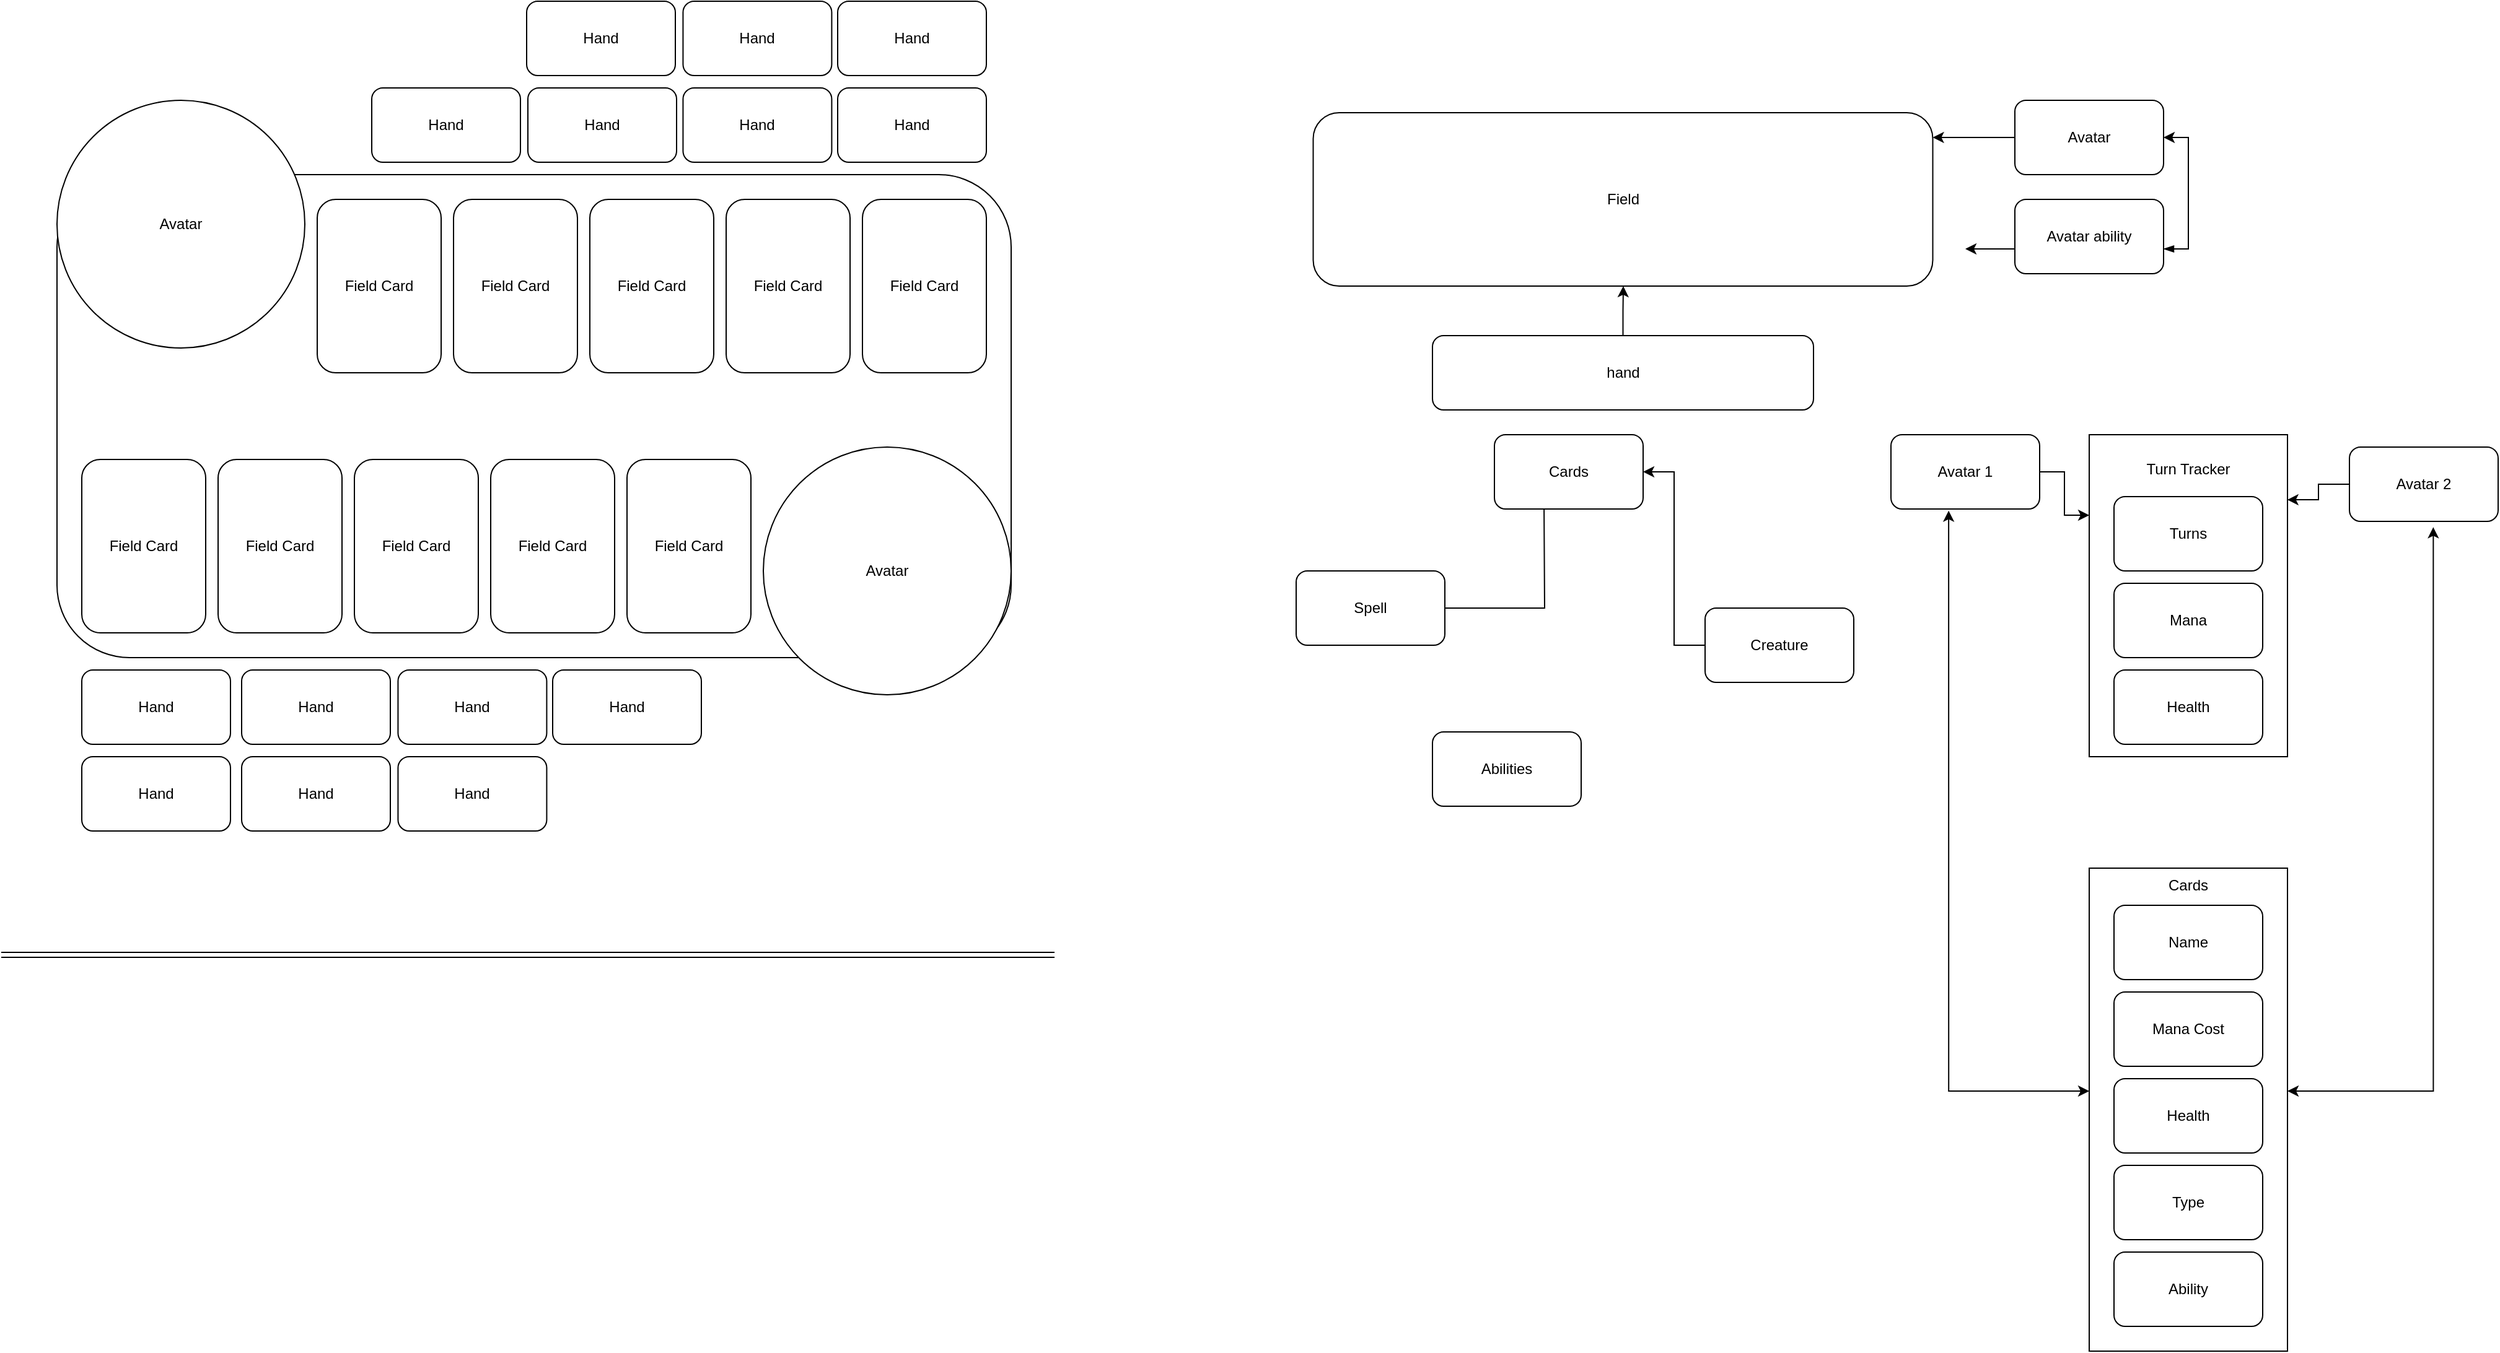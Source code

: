 <mxfile version="21.7.5" type="github">
  <diagram name="Page-1" id="iTtlwP_4X3J7MS5wPbKe">
    <mxGraphModel dx="2776" dy="1214" grid="1" gridSize="10" guides="1" tooltips="1" connect="1" arrows="1" fold="1" page="1" pageScale="1" pageWidth="1100" pageHeight="850" math="0" shadow="0">
      <root>
        <mxCell id="0" />
        <mxCell id="1" parent="0" />
        <mxCell id="sZXfLMIMeWAwJoiX7Hip-1" value="Hand" style="rounded=1;whiteSpace=wrap;html=1;" parent="1" vertex="1">
          <mxGeometry x="294" y="180" width="120" height="60" as="geometry" />
        </mxCell>
        <mxCell id="sZXfLMIMeWAwJoiX7Hip-2" value="Hand" style="rounded=1;whiteSpace=wrap;html=1;" parent="1" vertex="1">
          <mxGeometry x="419" y="110" width="120" height="60" as="geometry" />
        </mxCell>
        <mxCell id="sZXfLMIMeWAwJoiX7Hip-3" value="" style="rounded=1;whiteSpace=wrap;html=1;" parent="1" vertex="1">
          <mxGeometry x="40" y="250" width="770" height="390" as="geometry" />
        </mxCell>
        <mxCell id="2heQZ_U1DwWw_88zhL2t-1" value="Avatar" style="ellipse;whiteSpace=wrap;html=1;aspect=fixed;" parent="1" vertex="1">
          <mxGeometry x="40" y="190" width="200" height="200" as="geometry" />
        </mxCell>
        <mxCell id="2heQZ_U1DwWw_88zhL2t-2" value="Hand" style="rounded=1;whiteSpace=wrap;html=1;" parent="1" vertex="1">
          <mxGeometry x="670" y="110" width="120" height="60" as="geometry" />
        </mxCell>
        <mxCell id="2heQZ_U1DwWw_88zhL2t-3" value="Hand" style="rounded=1;whiteSpace=wrap;html=1;" parent="1" vertex="1">
          <mxGeometry x="545.21" y="110" width="120" height="60" as="geometry" />
        </mxCell>
        <mxCell id="2heQZ_U1DwWw_88zhL2t-4" value="Hand" style="rounded=1;whiteSpace=wrap;html=1;" parent="1" vertex="1">
          <mxGeometry x="670" y="180" width="120" height="60" as="geometry" />
        </mxCell>
        <mxCell id="2heQZ_U1DwWw_88zhL2t-5" value="Avatar" style="ellipse;whiteSpace=wrap;html=1;aspect=fixed;" parent="1" vertex="1">
          <mxGeometry x="610" y="470" width="200" height="200" as="geometry" />
        </mxCell>
        <mxCell id="2heQZ_U1DwWw_88zhL2t-7" value="Hand" style="rounded=1;whiteSpace=wrap;html=1;" parent="1" vertex="1">
          <mxGeometry x="189" y="650" width="120" height="60" as="geometry" />
        </mxCell>
        <mxCell id="2heQZ_U1DwWw_88zhL2t-8" value="Hand" style="rounded=1;whiteSpace=wrap;html=1;" parent="1" vertex="1">
          <mxGeometry x="440" y="650" width="120" height="60" as="geometry" />
        </mxCell>
        <mxCell id="2heQZ_U1DwWw_88zhL2t-9" value="Hand" style="rounded=1;whiteSpace=wrap;html=1;" parent="1" vertex="1">
          <mxGeometry x="315.21" y="650" width="120" height="60" as="geometry" />
        </mxCell>
        <mxCell id="2heQZ_U1DwWw_88zhL2t-10" value="Hand" style="rounded=1;whiteSpace=wrap;html=1;" parent="1" vertex="1">
          <mxGeometry x="60" y="720" width="120" height="60" as="geometry" />
        </mxCell>
        <mxCell id="2heQZ_U1DwWw_88zhL2t-11" value="Field Card" style="rounded=1;whiteSpace=wrap;html=1;" parent="1" vertex="1">
          <mxGeometry x="60" y="480" width="100" height="140" as="geometry" />
        </mxCell>
        <mxCell id="2heQZ_U1DwWw_88zhL2t-12" value="Field Card" style="rounded=1;whiteSpace=wrap;html=1;" parent="1" vertex="1">
          <mxGeometry x="170" y="480" width="100" height="140" as="geometry" />
        </mxCell>
        <mxCell id="2heQZ_U1DwWw_88zhL2t-14" value="Field Card" style="rounded=1;whiteSpace=wrap;html=1;" parent="1" vertex="1">
          <mxGeometry x="280" y="480" width="100" height="140" as="geometry" />
        </mxCell>
        <mxCell id="2heQZ_U1DwWw_88zhL2t-15" value="Field Card" style="rounded=1;whiteSpace=wrap;html=1;" parent="1" vertex="1">
          <mxGeometry x="500" y="480" width="100" height="140" as="geometry" />
        </mxCell>
        <mxCell id="2heQZ_U1DwWw_88zhL2t-20" value="Field&lt;br&gt;" style="rounded=1;whiteSpace=wrap;html=1;" parent="1" vertex="1">
          <mxGeometry x="1053.75" y="200" width="500" height="140" as="geometry" />
        </mxCell>
        <mxCell id="2heQZ_U1DwWw_88zhL2t-52" style="edgeStyle=orthogonalEdgeStyle;rounded=0;orthogonalLoop=1;jettySize=auto;html=1;" parent="1" source="2heQZ_U1DwWw_88zhL2t-21" edge="1">
          <mxGeometry relative="1" as="geometry">
            <mxPoint x="1240" y="510" as="targetPoint" />
          </mxGeometry>
        </mxCell>
        <mxCell id="2heQZ_U1DwWw_88zhL2t-21" value="Spell" style="rounded=1;whiteSpace=wrap;html=1;" parent="1" vertex="1">
          <mxGeometry x="1040" y="570" width="120" height="60" as="geometry" />
        </mxCell>
        <mxCell id="2heQZ_U1DwWw_88zhL2t-53" style="edgeStyle=orthogonalEdgeStyle;rounded=0;orthogonalLoop=1;jettySize=auto;html=1;entryX=1;entryY=0.5;entryDx=0;entryDy=0;" parent="1" source="2heQZ_U1DwWw_88zhL2t-22" target="43PMhwvk5TLssQWaSolF-15" edge="1">
          <mxGeometry relative="1" as="geometry" />
        </mxCell>
        <mxCell id="2heQZ_U1DwWw_88zhL2t-22" value="Creature" style="rounded=1;whiteSpace=wrap;html=1;" parent="1" vertex="1">
          <mxGeometry x="1370" y="600" width="120" height="60" as="geometry" />
        </mxCell>
        <mxCell id="2heQZ_U1DwWw_88zhL2t-60" style="edgeStyle=orthogonalEdgeStyle;rounded=0;orthogonalLoop=1;jettySize=auto;html=1;" parent="1" source="2heQZ_U1DwWw_88zhL2t-23" target="2heQZ_U1DwWw_88zhL2t-20" edge="1">
          <mxGeometry relative="1" as="geometry">
            <Array as="points">
              <mxPoint x="1705" y="200" />
              <mxPoint x="1705" y="220" />
            </Array>
          </mxGeometry>
        </mxCell>
        <mxCell id="2heQZ_U1DwWw_88zhL2t-23" value="Avatar" style="rounded=1;whiteSpace=wrap;html=1;" parent="1" vertex="1">
          <mxGeometry x="1620" y="190" width="120" height="60" as="geometry" />
        </mxCell>
        <mxCell id="43PMhwvk5TLssQWaSolF-9" style="edgeStyle=orthogonalEdgeStyle;rounded=0;orthogonalLoop=1;jettySize=auto;html=1;entryX=1;entryY=0.5;entryDx=0;entryDy=0;startArrow=blockThin;startFill=1;" parent="1" source="2heQZ_U1DwWw_88zhL2t-28" target="2heQZ_U1DwWw_88zhL2t-23" edge="1">
          <mxGeometry relative="1" as="geometry">
            <Array as="points">
              <mxPoint x="1760" y="310" />
              <mxPoint x="1760" y="220" />
            </Array>
          </mxGeometry>
        </mxCell>
        <mxCell id="2heQZ_U1DwWw_88zhL2t-28" value="Avatar ability" style="rounded=1;whiteSpace=wrap;html=1;" parent="1" vertex="1">
          <mxGeometry x="1620" y="270" width="120" height="60" as="geometry" />
        </mxCell>
        <mxCell id="2heQZ_U1DwWw_88zhL2t-41" value="Hand" style="rounded=1;whiteSpace=wrap;html=1;" parent="1" vertex="1">
          <mxGeometry x="60" y="650" width="120" height="60" as="geometry" />
        </mxCell>
        <mxCell id="2heQZ_U1DwWw_88zhL2t-47" value="Hand" style="rounded=1;whiteSpace=wrap;html=1;" parent="1" vertex="1">
          <mxGeometry x="189" y="720" width="120" height="60" as="geometry" />
        </mxCell>
        <mxCell id="2heQZ_U1DwWw_88zhL2t-48" value="Hand" style="rounded=1;whiteSpace=wrap;html=1;" parent="1" vertex="1">
          <mxGeometry x="315.21" y="720" width="120" height="60" as="geometry" />
        </mxCell>
        <mxCell id="2heQZ_U1DwWw_88zhL2t-54" style="edgeStyle=orthogonalEdgeStyle;rounded=0;orthogonalLoop=1;jettySize=auto;html=1;" parent="1" source="2heQZ_U1DwWw_88zhL2t-49" edge="1">
          <mxGeometry relative="1" as="geometry">
            <mxPoint x="1304" y="340" as="targetPoint" />
          </mxGeometry>
        </mxCell>
        <mxCell id="2heQZ_U1DwWw_88zhL2t-49" value="hand" style="rounded=1;whiteSpace=wrap;html=1;" parent="1" vertex="1">
          <mxGeometry x="1150" y="380" width="307.5" height="60" as="geometry" />
        </mxCell>
        <mxCell id="2heQZ_U1DwWw_88zhL2t-55" style="edgeStyle=orthogonalEdgeStyle;rounded=0;orthogonalLoop=1;jettySize=auto;html=1;exitX=0;exitY=0.5;exitDx=0;exitDy=0;" parent="1" source="2heQZ_U1DwWw_88zhL2t-28" edge="1">
          <mxGeometry relative="1" as="geometry">
            <mxPoint x="1710" y="302.5" as="sourcePoint" />
            <Array as="points">
              <mxPoint x="1580" y="310" />
            </Array>
            <mxPoint x="1580" y="310" as="targetPoint" />
          </mxGeometry>
        </mxCell>
        <mxCell id="2heQZ_U1DwWw_88zhL2t-56" value="" style="shape=link;html=1;rounded=0;" parent="1" edge="1">
          <mxGeometry width="100" relative="1" as="geometry">
            <mxPoint x="-5" y="880" as="sourcePoint" />
            <mxPoint x="845" y="880" as="targetPoint" />
          </mxGeometry>
        </mxCell>
        <mxCell id="43PMhwvk5TLssQWaSolF-1" value="Hand" style="rounded=1;whiteSpace=wrap;html=1;" parent="1" vertex="1">
          <mxGeometry x="545.21" y="180" width="120" height="60" as="geometry" />
        </mxCell>
        <mxCell id="43PMhwvk5TLssQWaSolF-2" value="Hand" style="rounded=1;whiteSpace=wrap;html=1;" parent="1" vertex="1">
          <mxGeometry x="420" y="180" width="120" height="60" as="geometry" />
        </mxCell>
        <mxCell id="43PMhwvk5TLssQWaSolF-3" value="Field Card" style="rounded=1;whiteSpace=wrap;html=1;" parent="1" vertex="1">
          <mxGeometry x="390" y="480" width="100" height="140" as="geometry" />
        </mxCell>
        <mxCell id="43PMhwvk5TLssQWaSolF-4" value="Field Card" style="rounded=1;whiteSpace=wrap;html=1;" parent="1" vertex="1">
          <mxGeometry x="250" y="270" width="100" height="140" as="geometry" />
        </mxCell>
        <mxCell id="43PMhwvk5TLssQWaSolF-5" value="Field Card" style="rounded=1;whiteSpace=wrap;html=1;" parent="1" vertex="1">
          <mxGeometry x="360.0" y="270" width="100" height="140" as="geometry" />
        </mxCell>
        <mxCell id="43PMhwvk5TLssQWaSolF-23" value="&lt;br&gt;Turn Tracker" style="rounded=0;whiteSpace=wrap;html=1;align=center;horizontal=1;verticalAlign=top;" parent="1" vertex="1">
          <mxGeometry x="1680" y="460" width="160" height="260" as="geometry" />
        </mxCell>
        <mxCell id="43PMhwvk5TLssQWaSolF-6" value="Field Card" style="rounded=1;whiteSpace=wrap;html=1;" parent="1" vertex="1">
          <mxGeometry x="470.0" y="270" width="100" height="140" as="geometry" />
        </mxCell>
        <mxCell id="43PMhwvk5TLssQWaSolF-7" value="Field Card" style="rounded=1;whiteSpace=wrap;html=1;" parent="1" vertex="1">
          <mxGeometry x="690" y="270" width="100" height="140" as="geometry" />
        </mxCell>
        <mxCell id="43PMhwvk5TLssQWaSolF-8" value="Field Card" style="rounded=1;whiteSpace=wrap;html=1;" parent="1" vertex="1">
          <mxGeometry x="580" y="270" width="100" height="140" as="geometry" />
        </mxCell>
        <mxCell id="43PMhwvk5TLssQWaSolF-11" value="Turns" style="rounded=1;whiteSpace=wrap;html=1;" parent="1" vertex="1">
          <mxGeometry x="1700" y="510" width="120" height="60" as="geometry" />
        </mxCell>
        <mxCell id="43PMhwvk5TLssQWaSolF-12" value="Mana" style="rounded=1;whiteSpace=wrap;html=1;" parent="1" vertex="1">
          <mxGeometry x="1700" y="580" width="120" height="60" as="geometry" />
        </mxCell>
        <mxCell id="43PMhwvk5TLssQWaSolF-13" value="Health" style="rounded=1;whiteSpace=wrap;html=1;" parent="1" vertex="1">
          <mxGeometry x="1700" y="650" width="120" height="60" as="geometry" />
        </mxCell>
        <mxCell id="43PMhwvk5TLssQWaSolF-14" value="Abilities" style="rounded=1;whiteSpace=wrap;html=1;" parent="1" vertex="1">
          <mxGeometry x="1150" y="700" width="120" height="60" as="geometry" />
        </mxCell>
        <mxCell id="43PMhwvk5TLssQWaSolF-15" value="Cards" style="rounded=1;whiteSpace=wrap;html=1;" parent="1" vertex="1">
          <mxGeometry x="1200" y="460" width="120" height="60" as="geometry" />
        </mxCell>
        <mxCell id="43PMhwvk5TLssQWaSolF-33" style="edgeStyle=orthogonalEdgeStyle;rounded=0;orthogonalLoop=1;jettySize=auto;html=1;entryX=0;entryY=0.25;entryDx=0;entryDy=0;" parent="1" source="43PMhwvk5TLssQWaSolF-31" target="43PMhwvk5TLssQWaSolF-23" edge="1">
          <mxGeometry relative="1" as="geometry" />
        </mxCell>
        <mxCell id="43PMhwvk5TLssQWaSolF-31" value="Avatar 1" style="rounded=1;whiteSpace=wrap;html=1;" parent="1" vertex="1">
          <mxGeometry x="1520" y="460" width="120" height="60" as="geometry" />
        </mxCell>
        <mxCell id="43PMhwvk5TLssQWaSolF-34" style="edgeStyle=orthogonalEdgeStyle;rounded=0;orthogonalLoop=1;jettySize=auto;html=1;entryX=0.999;entryY=0.202;entryDx=0;entryDy=0;entryPerimeter=0;" parent="1" source="43PMhwvk5TLssQWaSolF-32" target="43PMhwvk5TLssQWaSolF-23" edge="1">
          <mxGeometry relative="1" as="geometry" />
        </mxCell>
        <mxCell id="43PMhwvk5TLssQWaSolF-32" value="Avatar 2" style="rounded=1;whiteSpace=wrap;html=1;" parent="1" vertex="1">
          <mxGeometry x="1890" y="470" width="120" height="60" as="geometry" />
        </mxCell>
        <mxCell id="43PMhwvk5TLssQWaSolF-39" style="edgeStyle=orthogonalEdgeStyle;rounded=0;orthogonalLoop=1;jettySize=auto;html=1;entryX=0.388;entryY=1.022;entryDx=0;entryDy=0;entryPerimeter=0;startArrow=classic;startFill=1;" parent="1" source="43PMhwvk5TLssQWaSolF-38" target="43PMhwvk5TLssQWaSolF-31" edge="1">
          <mxGeometry relative="1" as="geometry">
            <Array as="points">
              <mxPoint x="1567" y="990" />
            </Array>
          </mxGeometry>
        </mxCell>
        <mxCell id="43PMhwvk5TLssQWaSolF-40" style="edgeStyle=orthogonalEdgeStyle;rounded=0;orthogonalLoop=1;jettySize=auto;html=1;entryX=0.564;entryY=1.078;entryDx=0;entryDy=0;entryPerimeter=0;startArrow=classic;startFill=1;" parent="1" source="43PMhwvk5TLssQWaSolF-38" target="43PMhwvk5TLssQWaSolF-32" edge="1">
          <mxGeometry relative="1" as="geometry">
            <Array as="points">
              <mxPoint x="1958" y="990" />
            </Array>
          </mxGeometry>
        </mxCell>
        <mxCell id="43PMhwvk5TLssQWaSolF-46" value="" style="group" parent="1" vertex="1" connectable="0">
          <mxGeometry x="1680" y="810" width="160" height="390" as="geometry" />
        </mxCell>
        <mxCell id="43PMhwvk5TLssQWaSolF-38" value="Cards" style="rounded=0;whiteSpace=wrap;html=1;align=center;horizontal=1;verticalAlign=top;" parent="43PMhwvk5TLssQWaSolF-46" vertex="1">
          <mxGeometry width="160" height="390" as="geometry" />
        </mxCell>
        <mxCell id="43PMhwvk5TLssQWaSolF-41" value="Name" style="rounded=1;whiteSpace=wrap;html=1;" parent="43PMhwvk5TLssQWaSolF-46" vertex="1">
          <mxGeometry x="20" y="30" width="120" height="60" as="geometry" />
        </mxCell>
        <mxCell id="43PMhwvk5TLssQWaSolF-42" value="Mana Cost" style="rounded=1;whiteSpace=wrap;html=1;" parent="43PMhwvk5TLssQWaSolF-46" vertex="1">
          <mxGeometry x="20" y="100" width="120" height="60" as="geometry" />
        </mxCell>
        <mxCell id="43PMhwvk5TLssQWaSolF-43" value="Health" style="rounded=1;whiteSpace=wrap;html=1;" parent="43PMhwvk5TLssQWaSolF-46" vertex="1">
          <mxGeometry x="20" y="170" width="120" height="60" as="geometry" />
        </mxCell>
        <mxCell id="43PMhwvk5TLssQWaSolF-44" value="Type" style="rounded=1;whiteSpace=wrap;html=1;" parent="43PMhwvk5TLssQWaSolF-46" vertex="1">
          <mxGeometry x="20" y="240" width="120" height="60" as="geometry" />
        </mxCell>
        <mxCell id="43PMhwvk5TLssQWaSolF-45" value="Ability" style="rounded=1;whiteSpace=wrap;html=1;" parent="43PMhwvk5TLssQWaSolF-46" vertex="1">
          <mxGeometry x="20" y="310" width="120" height="60" as="geometry" />
        </mxCell>
      </root>
    </mxGraphModel>
  </diagram>
</mxfile>

